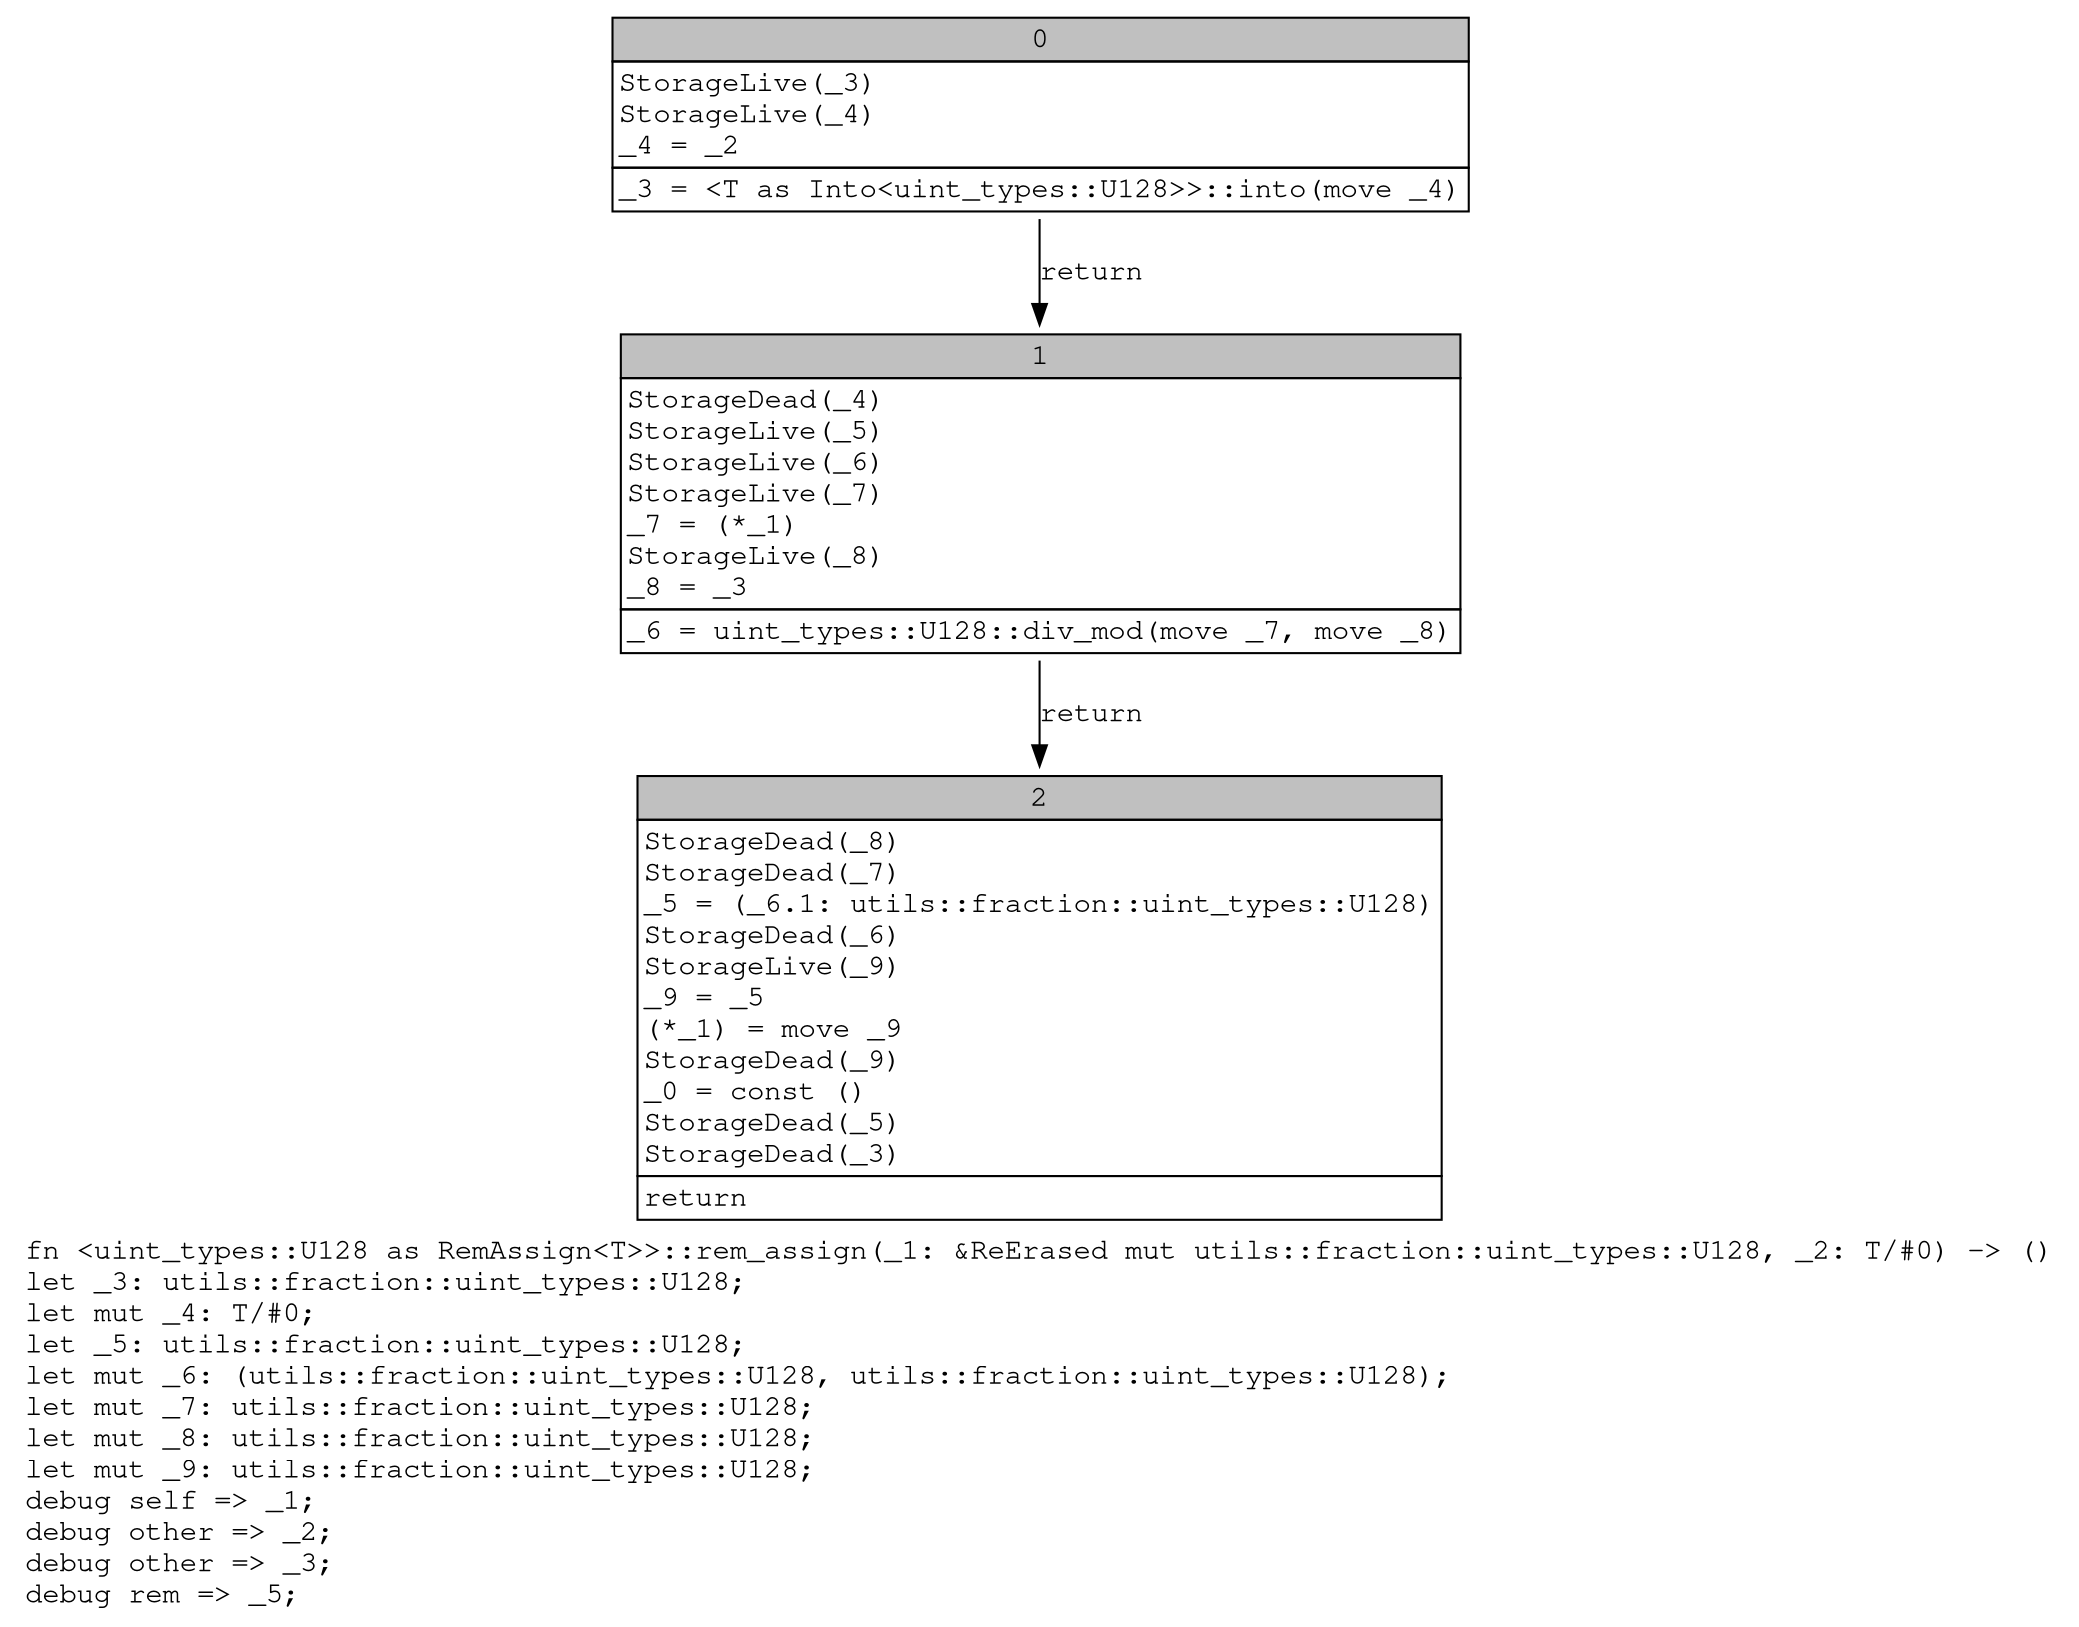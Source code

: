 digraph Mir_0_12018 {
    graph [fontname="Courier, monospace"];
    node [fontname="Courier, monospace"];
    edge [fontname="Courier, monospace"];
    label=<fn &lt;uint_types::U128 as RemAssign&lt;T&gt;&gt;::rem_assign(_1: &amp;ReErased mut utils::fraction::uint_types::U128, _2: T/#0) -&gt; ()<br align="left"/>let _3: utils::fraction::uint_types::U128;<br align="left"/>let mut _4: T/#0;<br align="left"/>let _5: utils::fraction::uint_types::U128;<br align="left"/>let mut _6: (utils::fraction::uint_types::U128, utils::fraction::uint_types::U128);<br align="left"/>let mut _7: utils::fraction::uint_types::U128;<br align="left"/>let mut _8: utils::fraction::uint_types::U128;<br align="left"/>let mut _9: utils::fraction::uint_types::U128;<br align="left"/>debug self =&gt; _1;<br align="left"/>debug other =&gt; _2;<br align="left"/>debug other =&gt; _3;<br align="left"/>debug rem =&gt; _5;<br align="left"/>>;
    bb0__0_12018 [shape="none", label=<<table border="0" cellborder="1" cellspacing="0"><tr><td bgcolor="gray" align="center" colspan="1">0</td></tr><tr><td align="left" balign="left">StorageLive(_3)<br/>StorageLive(_4)<br/>_4 = _2<br/></td></tr><tr><td align="left">_3 = &lt;T as Into&lt;uint_types::U128&gt;&gt;::into(move _4)</td></tr></table>>];
    bb1__0_12018 [shape="none", label=<<table border="0" cellborder="1" cellspacing="0"><tr><td bgcolor="gray" align="center" colspan="1">1</td></tr><tr><td align="left" balign="left">StorageDead(_4)<br/>StorageLive(_5)<br/>StorageLive(_6)<br/>StorageLive(_7)<br/>_7 = (*_1)<br/>StorageLive(_8)<br/>_8 = _3<br/></td></tr><tr><td align="left">_6 = uint_types::U128::div_mod(move _7, move _8)</td></tr></table>>];
    bb2__0_12018 [shape="none", label=<<table border="0" cellborder="1" cellspacing="0"><tr><td bgcolor="gray" align="center" colspan="1">2</td></tr><tr><td align="left" balign="left">StorageDead(_8)<br/>StorageDead(_7)<br/>_5 = (_6.1: utils::fraction::uint_types::U128)<br/>StorageDead(_6)<br/>StorageLive(_9)<br/>_9 = _5<br/>(*_1) = move _9<br/>StorageDead(_9)<br/>_0 = const ()<br/>StorageDead(_5)<br/>StorageDead(_3)<br/></td></tr><tr><td align="left">return</td></tr></table>>];
    bb0__0_12018 -> bb1__0_12018 [label="return"];
    bb1__0_12018 -> bb2__0_12018 [label="return"];
}
